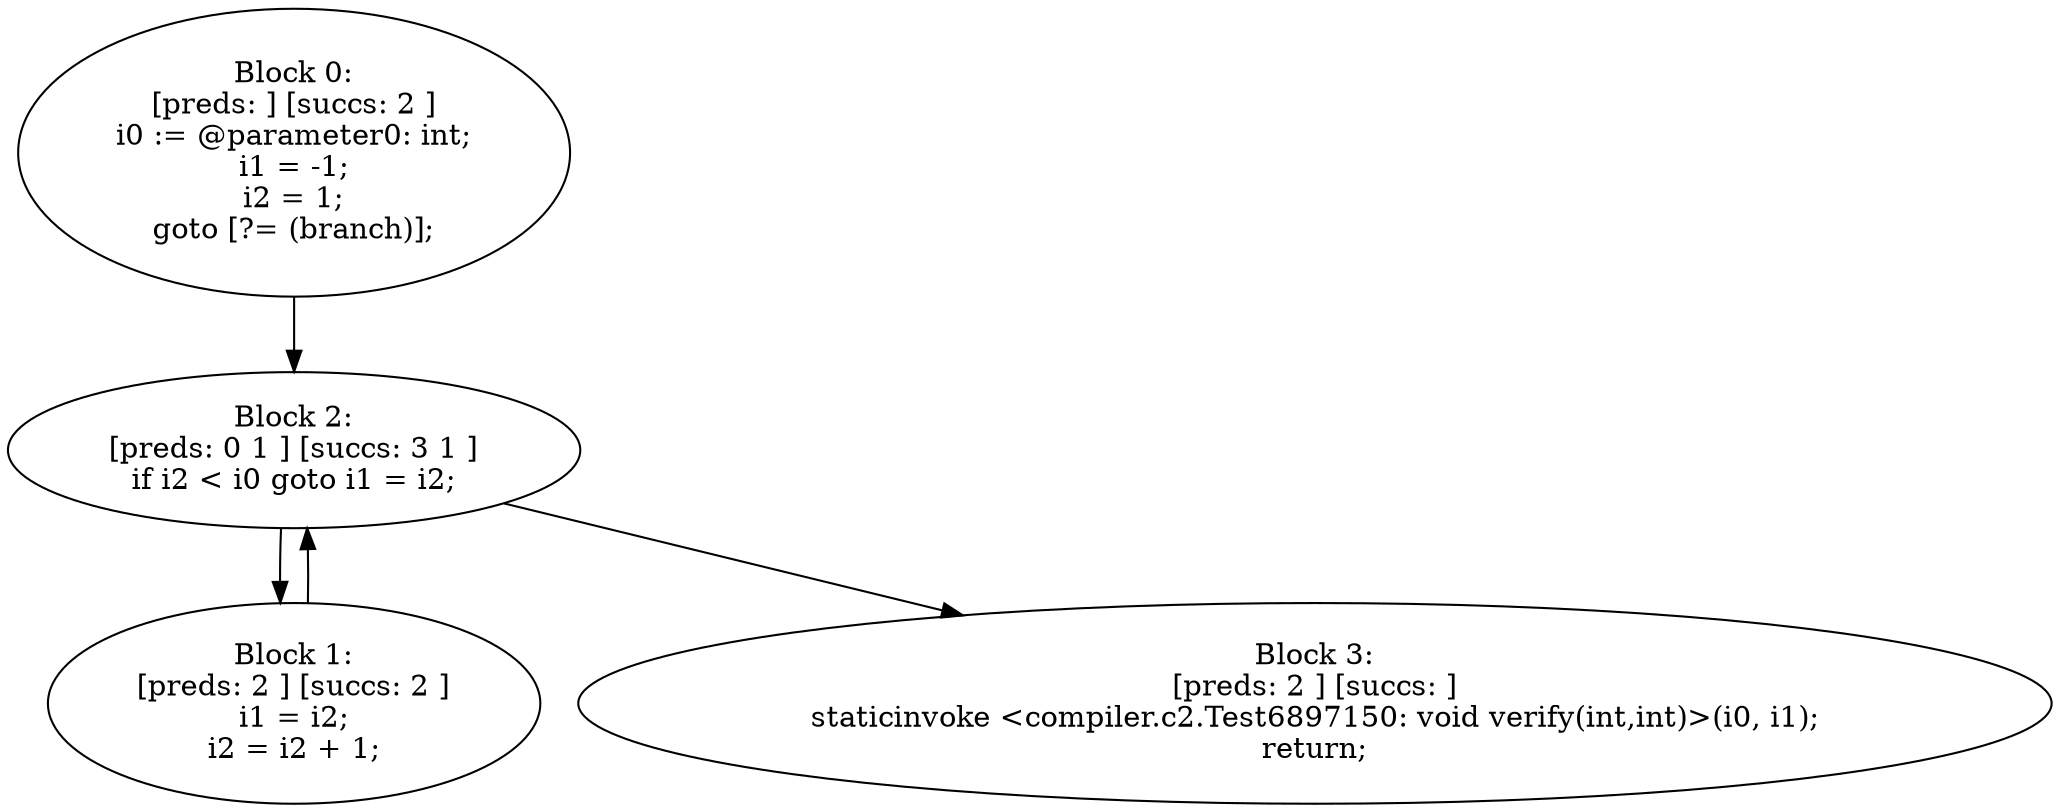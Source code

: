 digraph "unitGraph" {
    "Block 0:
[preds: ] [succs: 2 ]
i0 := @parameter0: int;
i1 = -1;
i2 = 1;
goto [?= (branch)];
"
    "Block 1:
[preds: 2 ] [succs: 2 ]
i1 = i2;
i2 = i2 + 1;
"
    "Block 2:
[preds: 0 1 ] [succs: 3 1 ]
if i2 < i0 goto i1 = i2;
"
    "Block 3:
[preds: 2 ] [succs: ]
staticinvoke <compiler.c2.Test6897150: void verify(int,int)>(i0, i1);
return;
"
    "Block 0:
[preds: ] [succs: 2 ]
i0 := @parameter0: int;
i1 = -1;
i2 = 1;
goto [?= (branch)];
"->"Block 2:
[preds: 0 1 ] [succs: 3 1 ]
if i2 < i0 goto i1 = i2;
";
    "Block 1:
[preds: 2 ] [succs: 2 ]
i1 = i2;
i2 = i2 + 1;
"->"Block 2:
[preds: 0 1 ] [succs: 3 1 ]
if i2 < i0 goto i1 = i2;
";
    "Block 2:
[preds: 0 1 ] [succs: 3 1 ]
if i2 < i0 goto i1 = i2;
"->"Block 3:
[preds: 2 ] [succs: ]
staticinvoke <compiler.c2.Test6897150: void verify(int,int)>(i0, i1);
return;
";
    "Block 2:
[preds: 0 1 ] [succs: 3 1 ]
if i2 < i0 goto i1 = i2;
"->"Block 1:
[preds: 2 ] [succs: 2 ]
i1 = i2;
i2 = i2 + 1;
";
}

